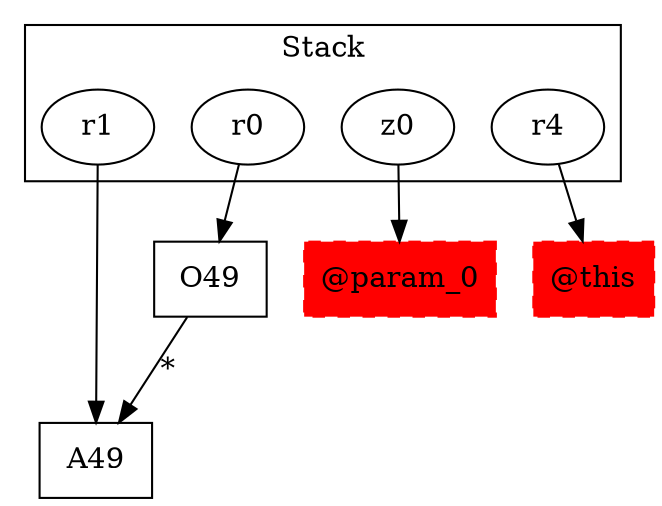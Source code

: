 digraph sample {
  rankDir="LR";
  subgraph cluster_0 {
    label="Stack"
    "r1"; "r0"; "z0"; "r4"; 
  }
  "r1" -> { A49[shape=box]};
  "r0" -> { O49[shape=box]};
  "z0" -> { "@param_0"[shape=box]};
  "r4" -> { "@this"[shape=box]};
  O49 -> A49[label="*", weight="0.2"]
  "@this"[shape=box, style="filled,dashed"];
  "@param_0"[shape=box, style="filled,dashed"];
  "@this"[color="red"];
  "@param_0"[color="red"];
}
